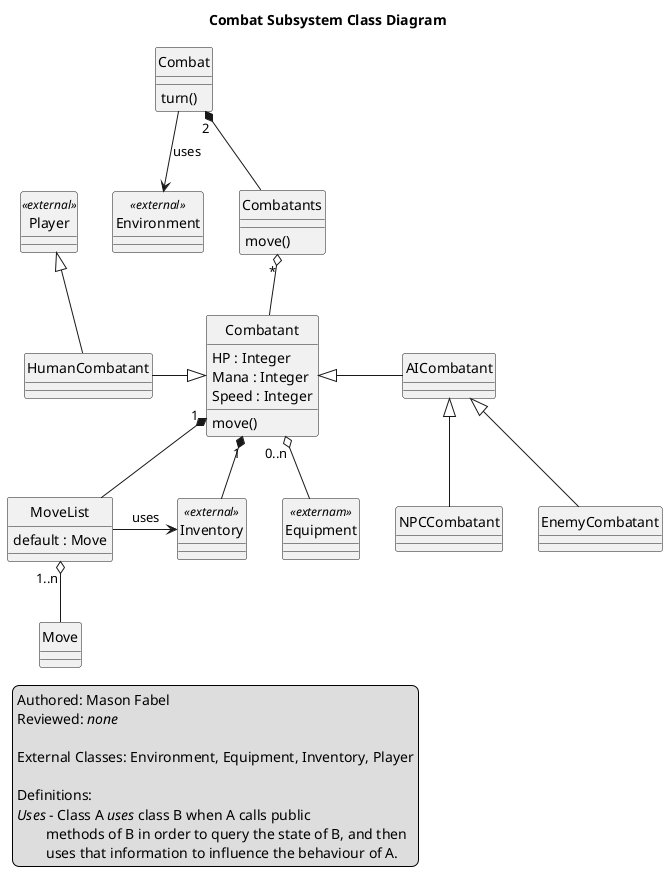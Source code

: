 @startuml
hide circle
skinparam shadowing false

title Combat Subsystem Class Diagram
legend left
	Authored: Mason Fabel
	Reviewed: <i>none</i>

	External Classes: Environment, Equipment, Inventory, Player

	Definitions:
	<i>Uses</i> - Class A <i>uses</i> class B when A calls public 
		methods of B in order to query the state of B, and then
		uses that information to influence the behaviour of A.
endlegend

class Combat {
	turn()
}
Combat "2" *-down- Combatants
Combat -down-> Environment : uses

class Combatants {
	move()
}
Combatants "*" o-down- Combatant

class Combatant {
	HP : Integer
	Mana : Integer
	Speed : Integer
	move()
}
Combatant "1" *-down- Inventory
Combatant "1" *-down- MoveList
Combatant "0..n" o-down- Equipment

class HumanCombatant
HumanCombatant -right-|> Combatant
HumanCombatant -up-|> Player

class Player <<external>>

class AICombatant
AICombatant -left-|> Combatant

class EnemyCombatant
EnemyCombatant -up-|> AICombatant

class NPCCombatant
NPCCombatant -up-|> AICombatant

class Inventory <<external>>

class MoveList {
	default : Move
}
MoveList "1..n" o-down- Move
MoveList -right-> Inventory : uses

class Move

class Equipment <<externam>>

class Environment <<external>>

@enduml
